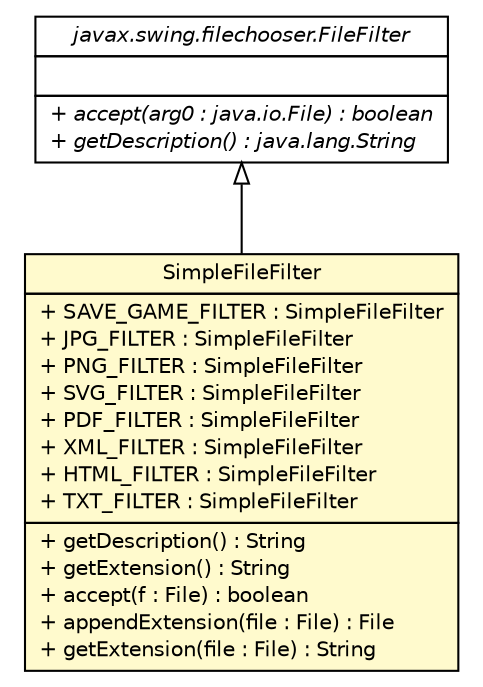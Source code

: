 #!/usr/local/bin/dot
#
# Class diagram 
# Generated by UMLGraph version 5.2 (http://www.umlgraph.org/)
#

digraph G {
	edge [fontname="Helvetica",fontsize=10,labelfontname="Helvetica",labelfontsize=10];
	node [fontname="Helvetica",fontsize=10,shape=plaintext];
	nodesep=0.25;
	ranksep=0.5;
	// dip.misc.SimpleFileFilter
	c1681 [label=<<table title="dip.misc.SimpleFileFilter" border="0" cellborder="1" cellspacing="0" cellpadding="2" port="p" bgcolor="lemonChiffon" href="./SimpleFileFilter.html">
		<tr><td><table border="0" cellspacing="0" cellpadding="1">
<tr><td align="center" balign="center"> SimpleFileFilter </td></tr>
		</table></td></tr>
		<tr><td><table border="0" cellspacing="0" cellpadding="1">
<tr><td align="left" balign="left"> + SAVE_GAME_FILTER : SimpleFileFilter </td></tr>
<tr><td align="left" balign="left"> + JPG_FILTER : SimpleFileFilter </td></tr>
<tr><td align="left" balign="left"> + PNG_FILTER : SimpleFileFilter </td></tr>
<tr><td align="left" balign="left"> + SVG_FILTER : SimpleFileFilter </td></tr>
<tr><td align="left" balign="left"> + PDF_FILTER : SimpleFileFilter </td></tr>
<tr><td align="left" balign="left"> + XML_FILTER : SimpleFileFilter </td></tr>
<tr><td align="left" balign="left"> + HTML_FILTER : SimpleFileFilter </td></tr>
<tr><td align="left" balign="left"> + TXT_FILTER : SimpleFileFilter </td></tr>
		</table></td></tr>
		<tr><td><table border="0" cellspacing="0" cellpadding="1">
<tr><td align="left" balign="left"> + getDescription() : String </td></tr>
<tr><td align="left" balign="left"> + getExtension() : String </td></tr>
<tr><td align="left" balign="left"> + accept(f : File) : boolean </td></tr>
<tr><td align="left" balign="left"> + appendExtension(file : File) : File </td></tr>
<tr><td align="left" balign="left"> + getExtension(file : File) : String </td></tr>
		</table></td></tr>
		</table>>, fontname="Helvetica", fontcolor="black", fontsize=10.0];
	//dip.misc.SimpleFileFilter extends javax.swing.filechooser.FileFilter
	c1779:p -> c1681:p [dir=back,arrowtail=empty];
	// javax.swing.filechooser.FileFilter
	c1779 [label=<<table title="javax.swing.filechooser.FileFilter" border="0" cellborder="1" cellspacing="0" cellpadding="2" port="p" href="http://java.sun.com/j2se/1.4.2/docs/api/javax/swing/filechooser/FileFilter.html">
		<tr><td><table border="0" cellspacing="0" cellpadding="1">
<tr><td align="center" balign="center"><font face="Helvetica-Oblique"> javax.swing.filechooser.FileFilter </font></td></tr>
		</table></td></tr>
		<tr><td><table border="0" cellspacing="0" cellpadding="1">
<tr><td align="left" balign="left">  </td></tr>
		</table></td></tr>
		<tr><td><table border="0" cellspacing="0" cellpadding="1">
<tr><td align="left" balign="left"><font face="Helvetica-Oblique" point-size="10.0"> + accept(arg0 : java.io.File) : boolean </font></td></tr>
<tr><td align="left" balign="left"><font face="Helvetica-Oblique" point-size="10.0"> + getDescription() : java.lang.String </font></td></tr>
		</table></td></tr>
		</table>>, fontname="Helvetica", fontcolor="black", fontsize=10.0];
}

